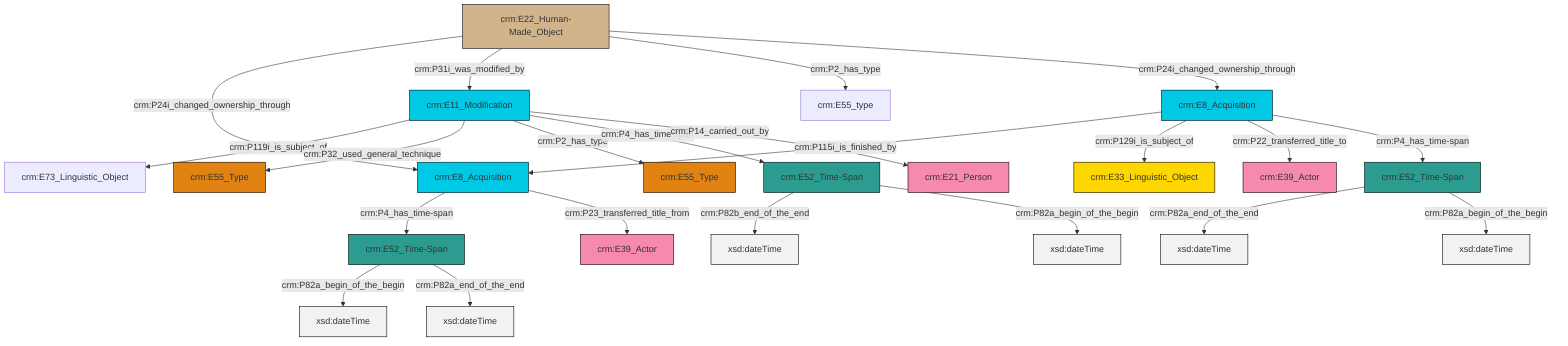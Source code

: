 graph TD
classDef Literal fill:#f2f2f2,stroke:#000000;
classDef CRM_Entity fill:#FFFFFF,stroke:#000000;
classDef Temporal_Entity fill:#00C9E6, stroke:#000000;
classDef Type fill:#E18312, stroke:#000000;
classDef Time-Span fill:#2C9C91, stroke:#000000;
classDef Appellation fill:#FFEB7F, stroke:#000000;
classDef Place fill:#008836, stroke:#000000;
classDef Persistent_Item fill:#B266B2, stroke:#000000;
classDef Conceptual_Object fill:#FFD700, stroke:#000000;
classDef Physical_Thing fill:#D2B48C, stroke:#000000;
classDef Actor fill:#f58aad, stroke:#000000;
classDef PC_Classes fill:#4ce600, stroke:#000000;
classDef Multi fill:#cccccc,stroke:#000000;

0["crm:E22_Human-Made_Object"]:::Physical_Thing -->|crm:P24i_changed_ownership_through| 1["crm:E8_Acquisition"]:::Temporal_Entity
5["crm:E11_Modification"]:::Temporal_Entity -->|crm:P119i_is_subject_of| 6["crm:E73_Linguistic_Object"]:::Default
7["crm:E52_Time-Span"]:::Time-Span -->|crm:P82a_begin_of_the_begin| 8[xsd:dateTime]:::Literal
9["crm:E8_Acquisition"]:::Temporal_Entity -->|crm:P115i_is_finished_by| 1["crm:E8_Acquisition"]:::Temporal_Entity
7["crm:E52_Time-Span"]:::Time-Span -->|crm:P82a_end_of_the_end| 11[xsd:dateTime]:::Literal
9["crm:E8_Acquisition"]:::Temporal_Entity -->|crm:P129i_is_subject_of| 13["crm:E33_Linguistic_Object"]:::Conceptual_Object
1["crm:E8_Acquisition"]:::Temporal_Entity -->|crm:P4_has_time-span| 7["crm:E52_Time-Span"]:::Time-Span
22["crm:E52_Time-Span"]:::Time-Span -->|crm:P82a_end_of_the_end| 23[xsd:dateTime]:::Literal
5["crm:E11_Modification"]:::Temporal_Entity -->|crm:P32_used_general_technique| 3["crm:E55_Type"]:::Type
0["crm:E22_Human-Made_Object"]:::Physical_Thing -->|crm:P31i_was_modified_by| 5["crm:E11_Modification"]:::Temporal_Entity
1["crm:E8_Acquisition"]:::Temporal_Entity -->|crm:P23_transferred_title_from| 14["crm:E39_Actor"]:::Actor
9["crm:E8_Acquisition"]:::Temporal_Entity -->|crm:P22_transferred_title_to| 26["crm:E39_Actor"]:::Actor
5["crm:E11_Modification"]:::Temporal_Entity -->|crm:P2_has_type| 16["crm:E55_Type"]:::Type
5["crm:E11_Modification"]:::Temporal_Entity -->|crm:P4_has_time-span| 20["crm:E52_Time-Span"]:::Time-Span
0["crm:E22_Human-Made_Object"]:::Physical_Thing -->|crm:P2_has_type| 27["crm:E55_type"]:::Default
20["crm:E52_Time-Span"]:::Time-Span -->|crm:P82b_end_of_the_end| 29[xsd:dateTime]:::Literal
5["crm:E11_Modification"]:::Temporal_Entity -->|crm:P14_carried_out_by| 30["crm:E21_Person"]:::Actor
20["crm:E52_Time-Span"]:::Time-Span -->|crm:P82a_begin_of_the_begin| 31[xsd:dateTime]:::Literal
22["crm:E52_Time-Span"]:::Time-Span -->|crm:P82a_begin_of_the_begin| 35[xsd:dateTime]:::Literal
0["crm:E22_Human-Made_Object"]:::Physical_Thing -->|crm:P24i_changed_ownership_through| 9["crm:E8_Acquisition"]:::Temporal_Entity
9["crm:E8_Acquisition"]:::Temporal_Entity -->|crm:P4_has_time-span| 22["crm:E52_Time-Span"]:::Time-Span